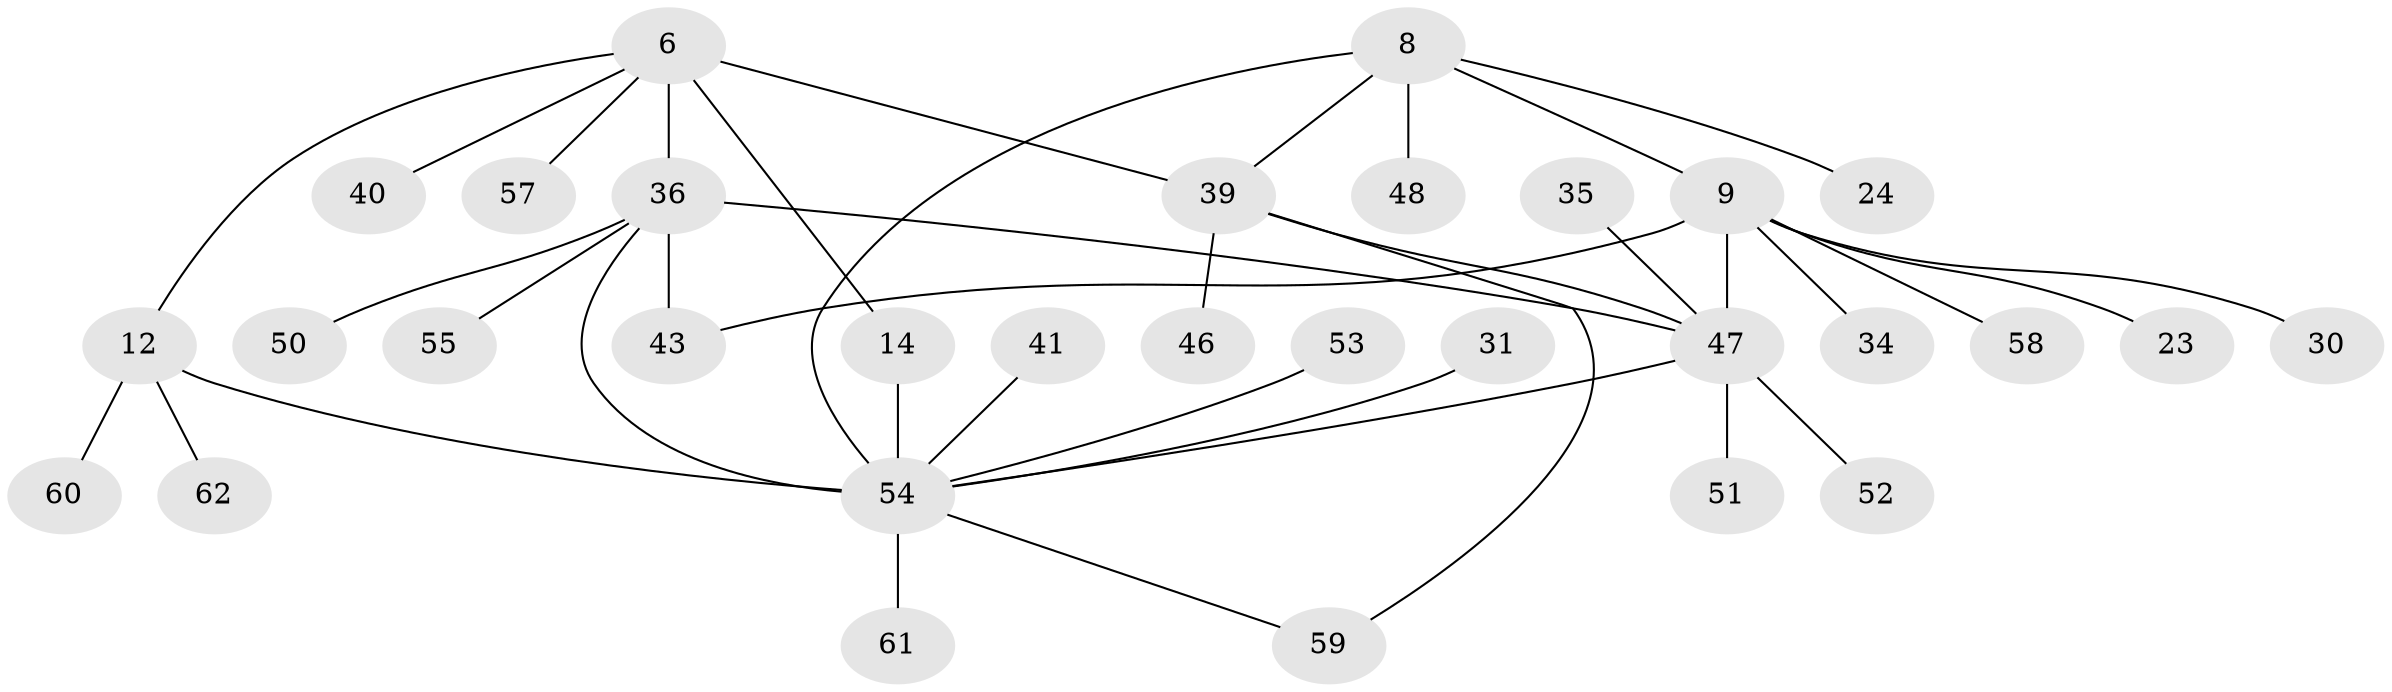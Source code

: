 // original degree distribution, {4: 0.08064516129032258, 9: 0.016129032258064516, 6: 0.06451612903225806, 5: 0.04838709677419355, 7: 0.03225806451612903, 2: 0.20967741935483872, 3: 0.04838709677419355, 11: 0.016129032258064516, 1: 0.4838709677419355}
// Generated by graph-tools (version 1.1) at 2025/55/03/09/25 04:55:41]
// undirected, 31 vertices, 38 edges
graph export_dot {
graph [start="1"]
  node [color=gray90,style=filled];
  6;
  8;
  9 [super="+7"];
  12;
  14 [super="+13"];
  23;
  24 [super="+17"];
  30;
  31;
  34;
  35;
  36 [super="+2+22"];
  39 [super="+5"];
  40;
  41;
  43;
  46;
  47 [super="+33+16"];
  48;
  50;
  51;
  52;
  53;
  54 [super="+15+11"];
  55;
  57;
  58 [super="+45"];
  59 [super="+56"];
  60;
  61 [super="+42"];
  62 [super="+49"];
  6 -- 12;
  6 -- 14;
  6 -- 40;
  6 -- 57;
  6 -- 36;
  6 -- 39 [weight=2];
  8 -- 9 [weight=2];
  8 -- 48;
  8 -- 24;
  8 -- 54 [weight=2];
  8 -- 39;
  9 -- 30;
  9 -- 34;
  9 -- 23;
  9 -- 43;
  9 -- 58;
  9 -- 47 [weight=2];
  12 -- 60;
  12 -- 62;
  12 -- 54 [weight=3];
  14 -- 54 [weight=2];
  31 -- 54;
  35 -- 47;
  36 -- 43;
  36 -- 47 [weight=2];
  36 -- 50;
  36 -- 55;
  36 -- 54;
  39 -- 59;
  39 -- 46;
  39 -- 47;
  41 -- 54;
  47 -- 54 [weight=2];
  47 -- 51;
  47 -- 52;
  53 -- 54;
  54 -- 59;
  54 -- 61 [weight=2];
}
